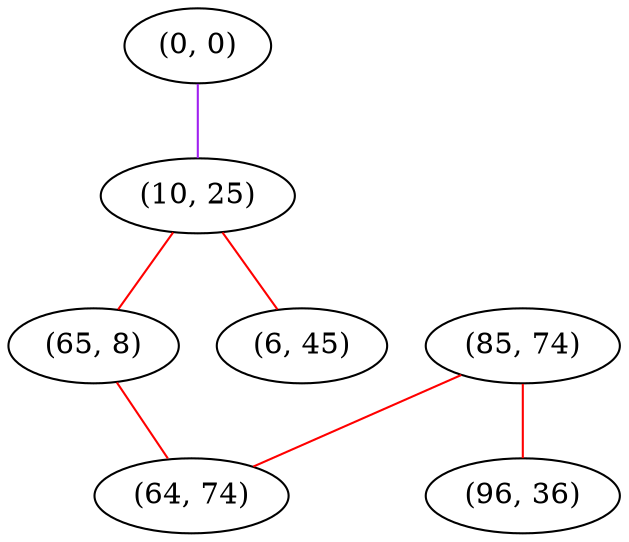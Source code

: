graph "" {
"(0, 0)";
"(10, 25)";
"(65, 8)";
"(85, 74)";
"(64, 74)";
"(6, 45)";
"(96, 36)";
"(0, 0)" -- "(10, 25)"  [color=purple, key=0, weight=4];
"(10, 25)" -- "(65, 8)"  [color=red, key=0, weight=1];
"(10, 25)" -- "(6, 45)"  [color=red, key=0, weight=1];
"(65, 8)" -- "(64, 74)"  [color=red, key=0, weight=1];
"(85, 74)" -- "(64, 74)"  [color=red, key=0, weight=1];
"(85, 74)" -- "(96, 36)"  [color=red, key=0, weight=1];
}
